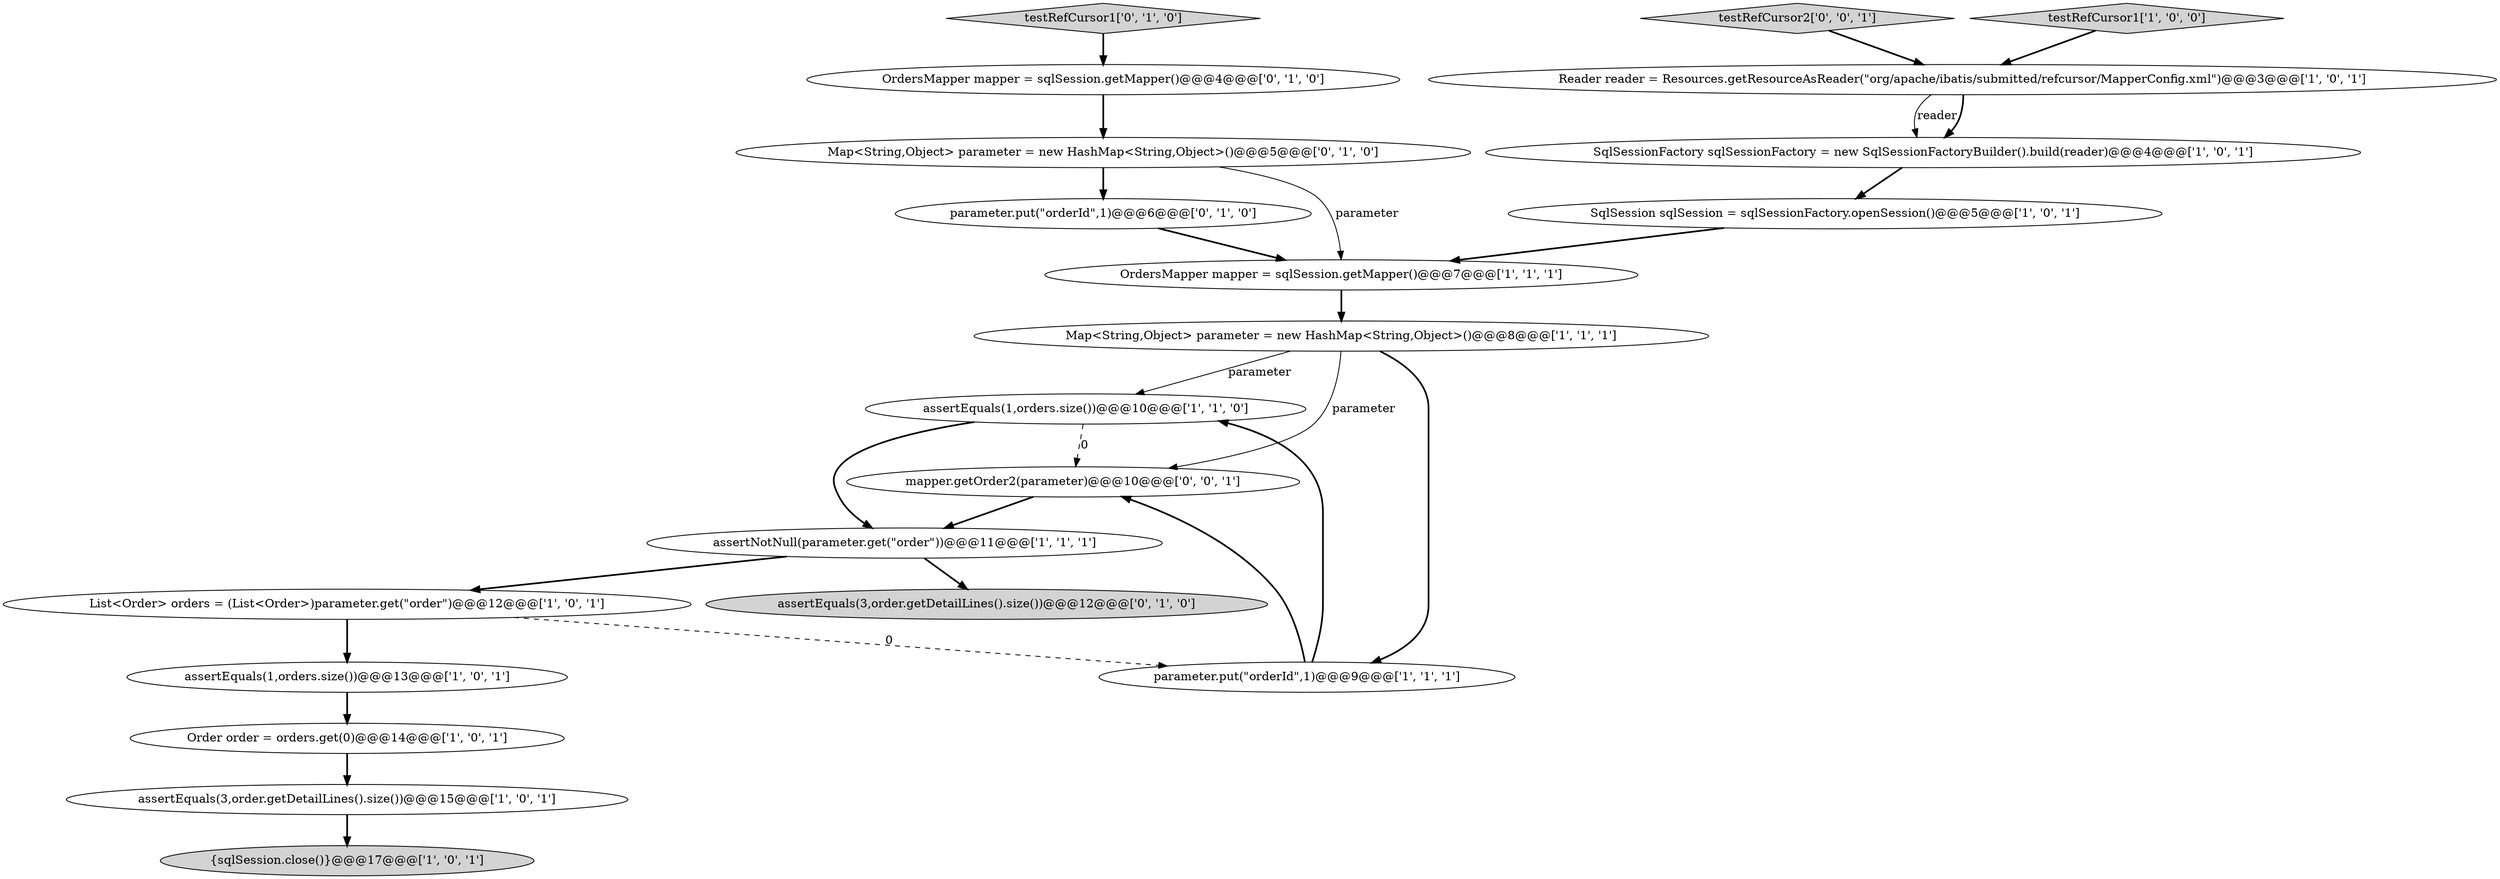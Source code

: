 digraph {
16 [style = filled, label = "parameter.put(\"orderId\",1)@@@6@@@['0', '1', '0']", fillcolor = white, shape = ellipse image = "AAA0AAABBB2BBB"];
2 [style = filled, label = "{sqlSession.close()}@@@17@@@['1', '0', '1']", fillcolor = lightgray, shape = ellipse image = "AAA0AAABBB1BBB"];
11 [style = filled, label = "testRefCursor1['1', '0', '0']", fillcolor = lightgray, shape = diamond image = "AAA0AAABBB1BBB"];
17 [style = filled, label = "OrdersMapper mapper = sqlSession.getMapper()@@@4@@@['0', '1', '0']", fillcolor = white, shape = ellipse image = "AAA0AAABBB2BBB"];
9 [style = filled, label = "List<Order> orders = (List<Order>)parameter.get(\"order\")@@@12@@@['1', '0', '1']", fillcolor = white, shape = ellipse image = "AAA0AAABBB1BBB"];
13 [style = filled, label = "Map<String,Object> parameter = new HashMap<String,Object>()@@@8@@@['1', '1', '1']", fillcolor = white, shape = ellipse image = "AAA0AAABBB1BBB"];
5 [style = filled, label = "Reader reader = Resources.getResourceAsReader(\"org/apache/ibatis/submitted/refcursor/MapperConfig.xml\")@@@3@@@['1', '0', '1']", fillcolor = white, shape = ellipse image = "AAA0AAABBB1BBB"];
19 [style = filled, label = "testRefCursor2['0', '0', '1']", fillcolor = lightgray, shape = diamond image = "AAA0AAABBB3BBB"];
0 [style = filled, label = "assertEquals(1,orders.size())@@@10@@@['1', '1', '0']", fillcolor = white, shape = ellipse image = "AAA0AAABBB1BBB"];
4 [style = filled, label = "assertEquals(1,orders.size())@@@13@@@['1', '0', '1']", fillcolor = white, shape = ellipse image = "AAA0AAABBB1BBB"];
7 [style = filled, label = "OrdersMapper mapper = sqlSession.getMapper()@@@7@@@['1', '1', '1']", fillcolor = white, shape = ellipse image = "AAA0AAABBB1BBB"];
8 [style = filled, label = "parameter.put(\"orderId\",1)@@@9@@@['1', '1', '1']", fillcolor = white, shape = ellipse image = "AAA0AAABBB1BBB"];
20 [style = filled, label = "mapper.getOrder2(parameter)@@@10@@@['0', '0', '1']", fillcolor = white, shape = ellipse image = "AAA0AAABBB3BBB"];
6 [style = filled, label = "SqlSession sqlSession = sqlSessionFactory.openSession()@@@5@@@['1', '0', '1']", fillcolor = white, shape = ellipse image = "AAA0AAABBB1BBB"];
12 [style = filled, label = "assertNotNull(parameter.get(\"order\"))@@@11@@@['1', '1', '1']", fillcolor = white, shape = ellipse image = "AAA0AAABBB1BBB"];
3 [style = filled, label = "Order order = orders.get(0)@@@14@@@['1', '0', '1']", fillcolor = white, shape = ellipse image = "AAA0AAABBB1BBB"];
18 [style = filled, label = "testRefCursor1['0', '1', '0']", fillcolor = lightgray, shape = diamond image = "AAA0AAABBB2BBB"];
10 [style = filled, label = "assertEquals(3,order.getDetailLines().size())@@@15@@@['1', '0', '1']", fillcolor = white, shape = ellipse image = "AAA0AAABBB1BBB"];
1 [style = filled, label = "SqlSessionFactory sqlSessionFactory = new SqlSessionFactoryBuilder().build(reader)@@@4@@@['1', '0', '1']", fillcolor = white, shape = ellipse image = "AAA0AAABBB1BBB"];
15 [style = filled, label = "assertEquals(3,order.getDetailLines().size())@@@12@@@['0', '1', '0']", fillcolor = lightgray, shape = ellipse image = "AAA0AAABBB2BBB"];
14 [style = filled, label = "Map<String,Object> parameter = new HashMap<String,Object>()@@@5@@@['0', '1', '0']", fillcolor = white, shape = ellipse image = "AAA0AAABBB2BBB"];
7->13 [style = bold, label=""];
14->16 [style = bold, label=""];
4->3 [style = bold, label=""];
9->4 [style = bold, label=""];
0->12 [style = bold, label=""];
12->15 [style = bold, label=""];
16->7 [style = bold, label=""];
18->17 [style = bold, label=""];
5->1 [style = solid, label="reader"];
12->9 [style = bold, label=""];
9->8 [style = dashed, label="0"];
0->20 [style = dashed, label="0"];
13->0 [style = solid, label="parameter"];
8->0 [style = bold, label=""];
19->5 [style = bold, label=""];
3->10 [style = bold, label=""];
5->1 [style = bold, label=""];
11->5 [style = bold, label=""];
1->6 [style = bold, label=""];
13->20 [style = solid, label="parameter"];
8->20 [style = bold, label=""];
17->14 [style = bold, label=""];
20->12 [style = bold, label=""];
10->2 [style = bold, label=""];
13->8 [style = bold, label=""];
6->7 [style = bold, label=""];
14->7 [style = solid, label="parameter"];
}
